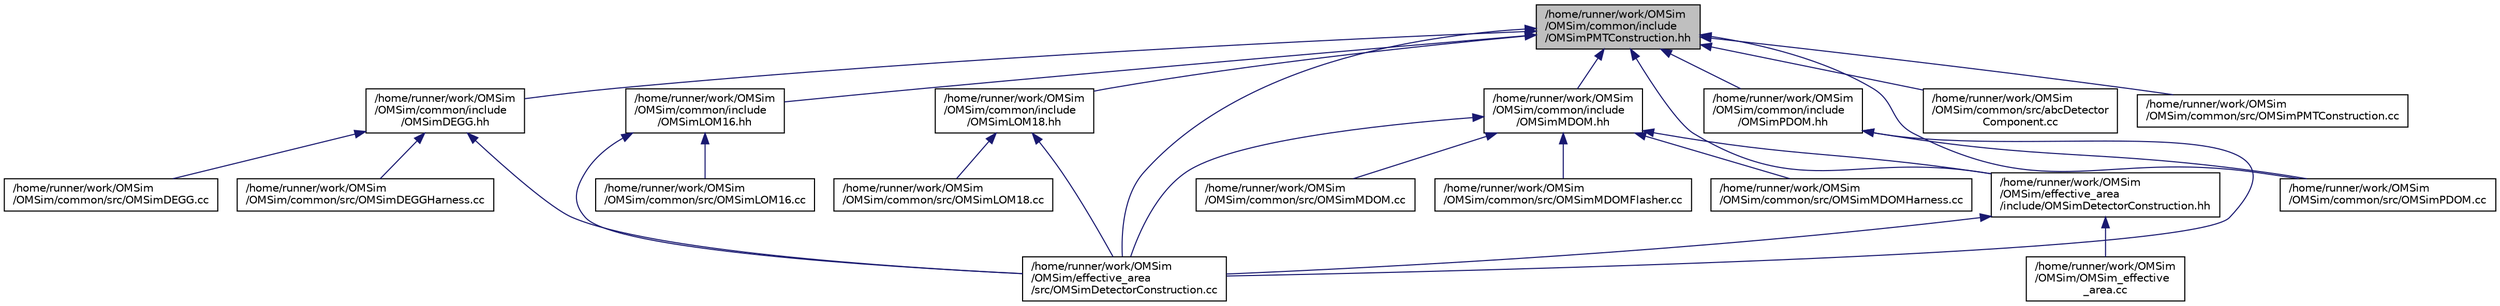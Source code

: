 digraph "/home/runner/work/OMSim/OMSim/common/include/OMSimPMTConstruction.hh"
{
 // LATEX_PDF_SIZE
  edge [fontname="Helvetica",fontsize="10",labelfontname="Helvetica",labelfontsize="10"];
  node [fontname="Helvetica",fontsize="10",shape=record];
  Node1 [label="/home/runner/work/OMSim\l/OMSim/common/include\l/OMSimPMTConstruction.hh",height=0.2,width=0.4,color="black", fillcolor="grey75", style="filled", fontcolor="black",tooltip=" "];
  Node1 -> Node2 [dir="back",color="midnightblue",fontsize="10",style="solid",fontname="Helvetica"];
  Node2 [label="/home/runner/work/OMSim\l/OMSim/common/include\l/OMSimDEGG.hh",height=0.2,width=0.4,color="black", fillcolor="white", style="filled",URL="$_o_m_sim_d_e_g_g_8hh.html",tooltip=" "];
  Node2 -> Node3 [dir="back",color="midnightblue",fontsize="10",style="solid",fontname="Helvetica"];
  Node3 [label="/home/runner/work/OMSim\l/OMSim/common/src/OMSimDEGG.cc",height=0.2,width=0.4,color="black", fillcolor="white", style="filled",URL="$_o_m_sim_d_e_g_g_8cc.html",tooltip="Construction of the DEGG class."];
  Node2 -> Node4 [dir="back",color="midnightblue",fontsize="10",style="solid",fontname="Helvetica"];
  Node4 [label="/home/runner/work/OMSim\l/OMSim/common/src/OMSimDEGGHarness.cc",height=0.2,width=0.4,color="black", fillcolor="white", style="filled",URL="$_o_m_sim_d_e_g_g_harness_8cc.html",tooltip=" "];
  Node2 -> Node5 [dir="back",color="midnightblue",fontsize="10",style="solid",fontname="Helvetica"];
  Node5 [label="/home/runner/work/OMSim\l/OMSim/effective_area\l/src/OMSimDetectorConstruction.cc",height=0.2,width=0.4,color="black", fillcolor="white", style="filled",URL="$_o_m_sim_detector_construction_8cc.html",tooltip="User defined detector."];
  Node1 -> Node6 [dir="back",color="midnightblue",fontsize="10",style="solid",fontname="Helvetica"];
  Node6 [label="/home/runner/work/OMSim\l/OMSim/common/include\l/OMSimLOM16.hh",height=0.2,width=0.4,color="black", fillcolor="white", style="filled",URL="$_o_m_sim_l_o_m16_8hh.html",tooltip=" "];
  Node6 -> Node7 [dir="back",color="midnightblue",fontsize="10",style="solid",fontname="Helvetica"];
  Node7 [label="/home/runner/work/OMSim\l/OMSim/common/src/OMSimLOM16.cc",height=0.2,width=0.4,color="black", fillcolor="white", style="filled",URL="$_o_m_sim_l_o_m16_8cc.html",tooltip="Construction of LOM16."];
  Node6 -> Node5 [dir="back",color="midnightblue",fontsize="10",style="solid",fontname="Helvetica"];
  Node1 -> Node8 [dir="back",color="midnightblue",fontsize="10",style="solid",fontname="Helvetica"];
  Node8 [label="/home/runner/work/OMSim\l/OMSim/common/include\l/OMSimLOM18.hh",height=0.2,width=0.4,color="black", fillcolor="white", style="filled",URL="$_o_m_sim_l_o_m18_8hh.html",tooltip=" "];
  Node8 -> Node9 [dir="back",color="midnightblue",fontsize="10",style="solid",fontname="Helvetica"];
  Node9 [label="/home/runner/work/OMSim\l/OMSim/common/src/OMSimLOM18.cc",height=0.2,width=0.4,color="black", fillcolor="white", style="filled",URL="$_o_m_sim_l_o_m18_8cc.html",tooltip="Construction of LOM18."];
  Node8 -> Node5 [dir="back",color="midnightblue",fontsize="10",style="solid",fontname="Helvetica"];
  Node1 -> Node10 [dir="back",color="midnightblue",fontsize="10",style="solid",fontname="Helvetica"];
  Node10 [label="/home/runner/work/OMSim\l/OMSim/common/include\l/OMSimMDOM.hh",height=0.2,width=0.4,color="black", fillcolor="white", style="filled",URL="$_o_m_sim_m_d_o_m_8hh.html",tooltip=" "];
  Node10 -> Node11 [dir="back",color="midnightblue",fontsize="10",style="solid",fontname="Helvetica"];
  Node11 [label="/home/runner/work/OMSim\l/OMSim/common/src/OMSimMDOM.cc",height=0.2,width=0.4,color="black", fillcolor="white", style="filled",URL="$_o_m_sim_m_d_o_m_8cc.html",tooltip="Construction of mDOM."];
  Node10 -> Node12 [dir="back",color="midnightblue",fontsize="10",style="solid",fontname="Helvetica"];
  Node12 [label="/home/runner/work/OMSim\l/OMSim/common/src/OMSimMDOMFlasher.cc",height=0.2,width=0.4,color="black", fillcolor="white", style="filled",URL="$_o_m_sim_m_d_o_m_flasher_8cc.html",tooltip=" "];
  Node10 -> Node13 [dir="back",color="midnightblue",fontsize="10",style="solid",fontname="Helvetica"];
  Node13 [label="/home/runner/work/OMSim\l/OMSim/common/src/OMSimMDOMHarness.cc",height=0.2,width=0.4,color="black", fillcolor="white", style="filled",URL="$_o_m_sim_m_d_o_m_harness_8cc.html",tooltip="Construction of mDOM harness."];
  Node10 -> Node14 [dir="back",color="midnightblue",fontsize="10",style="solid",fontname="Helvetica"];
  Node14 [label="/home/runner/work/OMSim\l/OMSim/effective_area\l/include/OMSimDetectorConstruction.hh",height=0.2,width=0.4,color="black", fillcolor="white", style="filled",URL="$_o_m_sim_detector_construction_8hh.html",tooltip=" "];
  Node14 -> Node5 [dir="back",color="midnightblue",fontsize="10",style="solid",fontname="Helvetica"];
  Node14 -> Node15 [dir="back",color="midnightblue",fontsize="10",style="solid",fontname="Helvetica"];
  Node15 [label="/home/runner/work/OMSim\l/OMSim/OMSim_effective\l_area.cc",height=0.2,width=0.4,color="black", fillcolor="white", style="filled",URL="$_o_m_sim__effective__area_8cc.html",tooltip="Main for the calculation of effective areas."];
  Node10 -> Node5 [dir="back",color="midnightblue",fontsize="10",style="solid",fontname="Helvetica"];
  Node1 -> Node16 [dir="back",color="midnightblue",fontsize="10",style="solid",fontname="Helvetica"];
  Node16 [label="/home/runner/work/OMSim\l/OMSim/common/include\l/OMSimPDOM.hh",height=0.2,width=0.4,color="black", fillcolor="white", style="filled",URL="$_o_m_sim_p_d_o_m_8hh.html",tooltip=" "];
  Node16 -> Node17 [dir="back",color="midnightblue",fontsize="10",style="solid",fontname="Helvetica"];
  Node17 [label="/home/runner/work/OMSim\l/OMSim/common/src/OMSimPDOM.cc",height=0.2,width=0.4,color="black", fillcolor="white", style="filled",URL="$_o_m_sim_p_d_o_m_8cc.html",tooltip="Implementation of the pDOM/Gen1 DOM class."];
  Node16 -> Node5 [dir="back",color="midnightblue",fontsize="10",style="solid",fontname="Helvetica"];
  Node1 -> Node18 [dir="back",color="midnightblue",fontsize="10",style="solid",fontname="Helvetica"];
  Node18 [label="/home/runner/work/OMSim\l/OMSim/common/src/abcDetector\lComponent.cc",height=0.2,width=0.4,color="black", fillcolor="white", style="filled",URL="$abc_detector_component_8cc.html",tooltip="Contains the implementation of the abcDetectorComponent class."];
  Node1 -> Node17 [dir="back",color="midnightblue",fontsize="10",style="solid",fontname="Helvetica"];
  Node1 -> Node19 [dir="back",color="midnightblue",fontsize="10",style="solid",fontname="Helvetica"];
  Node19 [label="/home/runner/work/OMSim\l/OMSim/common/src/OMSimPMTConstruction.cc",height=0.2,width=0.4,color="black", fillcolor="white", style="filled",URL="$_o_m_sim_p_m_t_construction_8cc.html",tooltip="Construction of the PMTs."];
  Node1 -> Node14 [dir="back",color="midnightblue",fontsize="10",style="solid",fontname="Helvetica"];
  Node1 -> Node5 [dir="back",color="midnightblue",fontsize="10",style="solid",fontname="Helvetica"];
}
